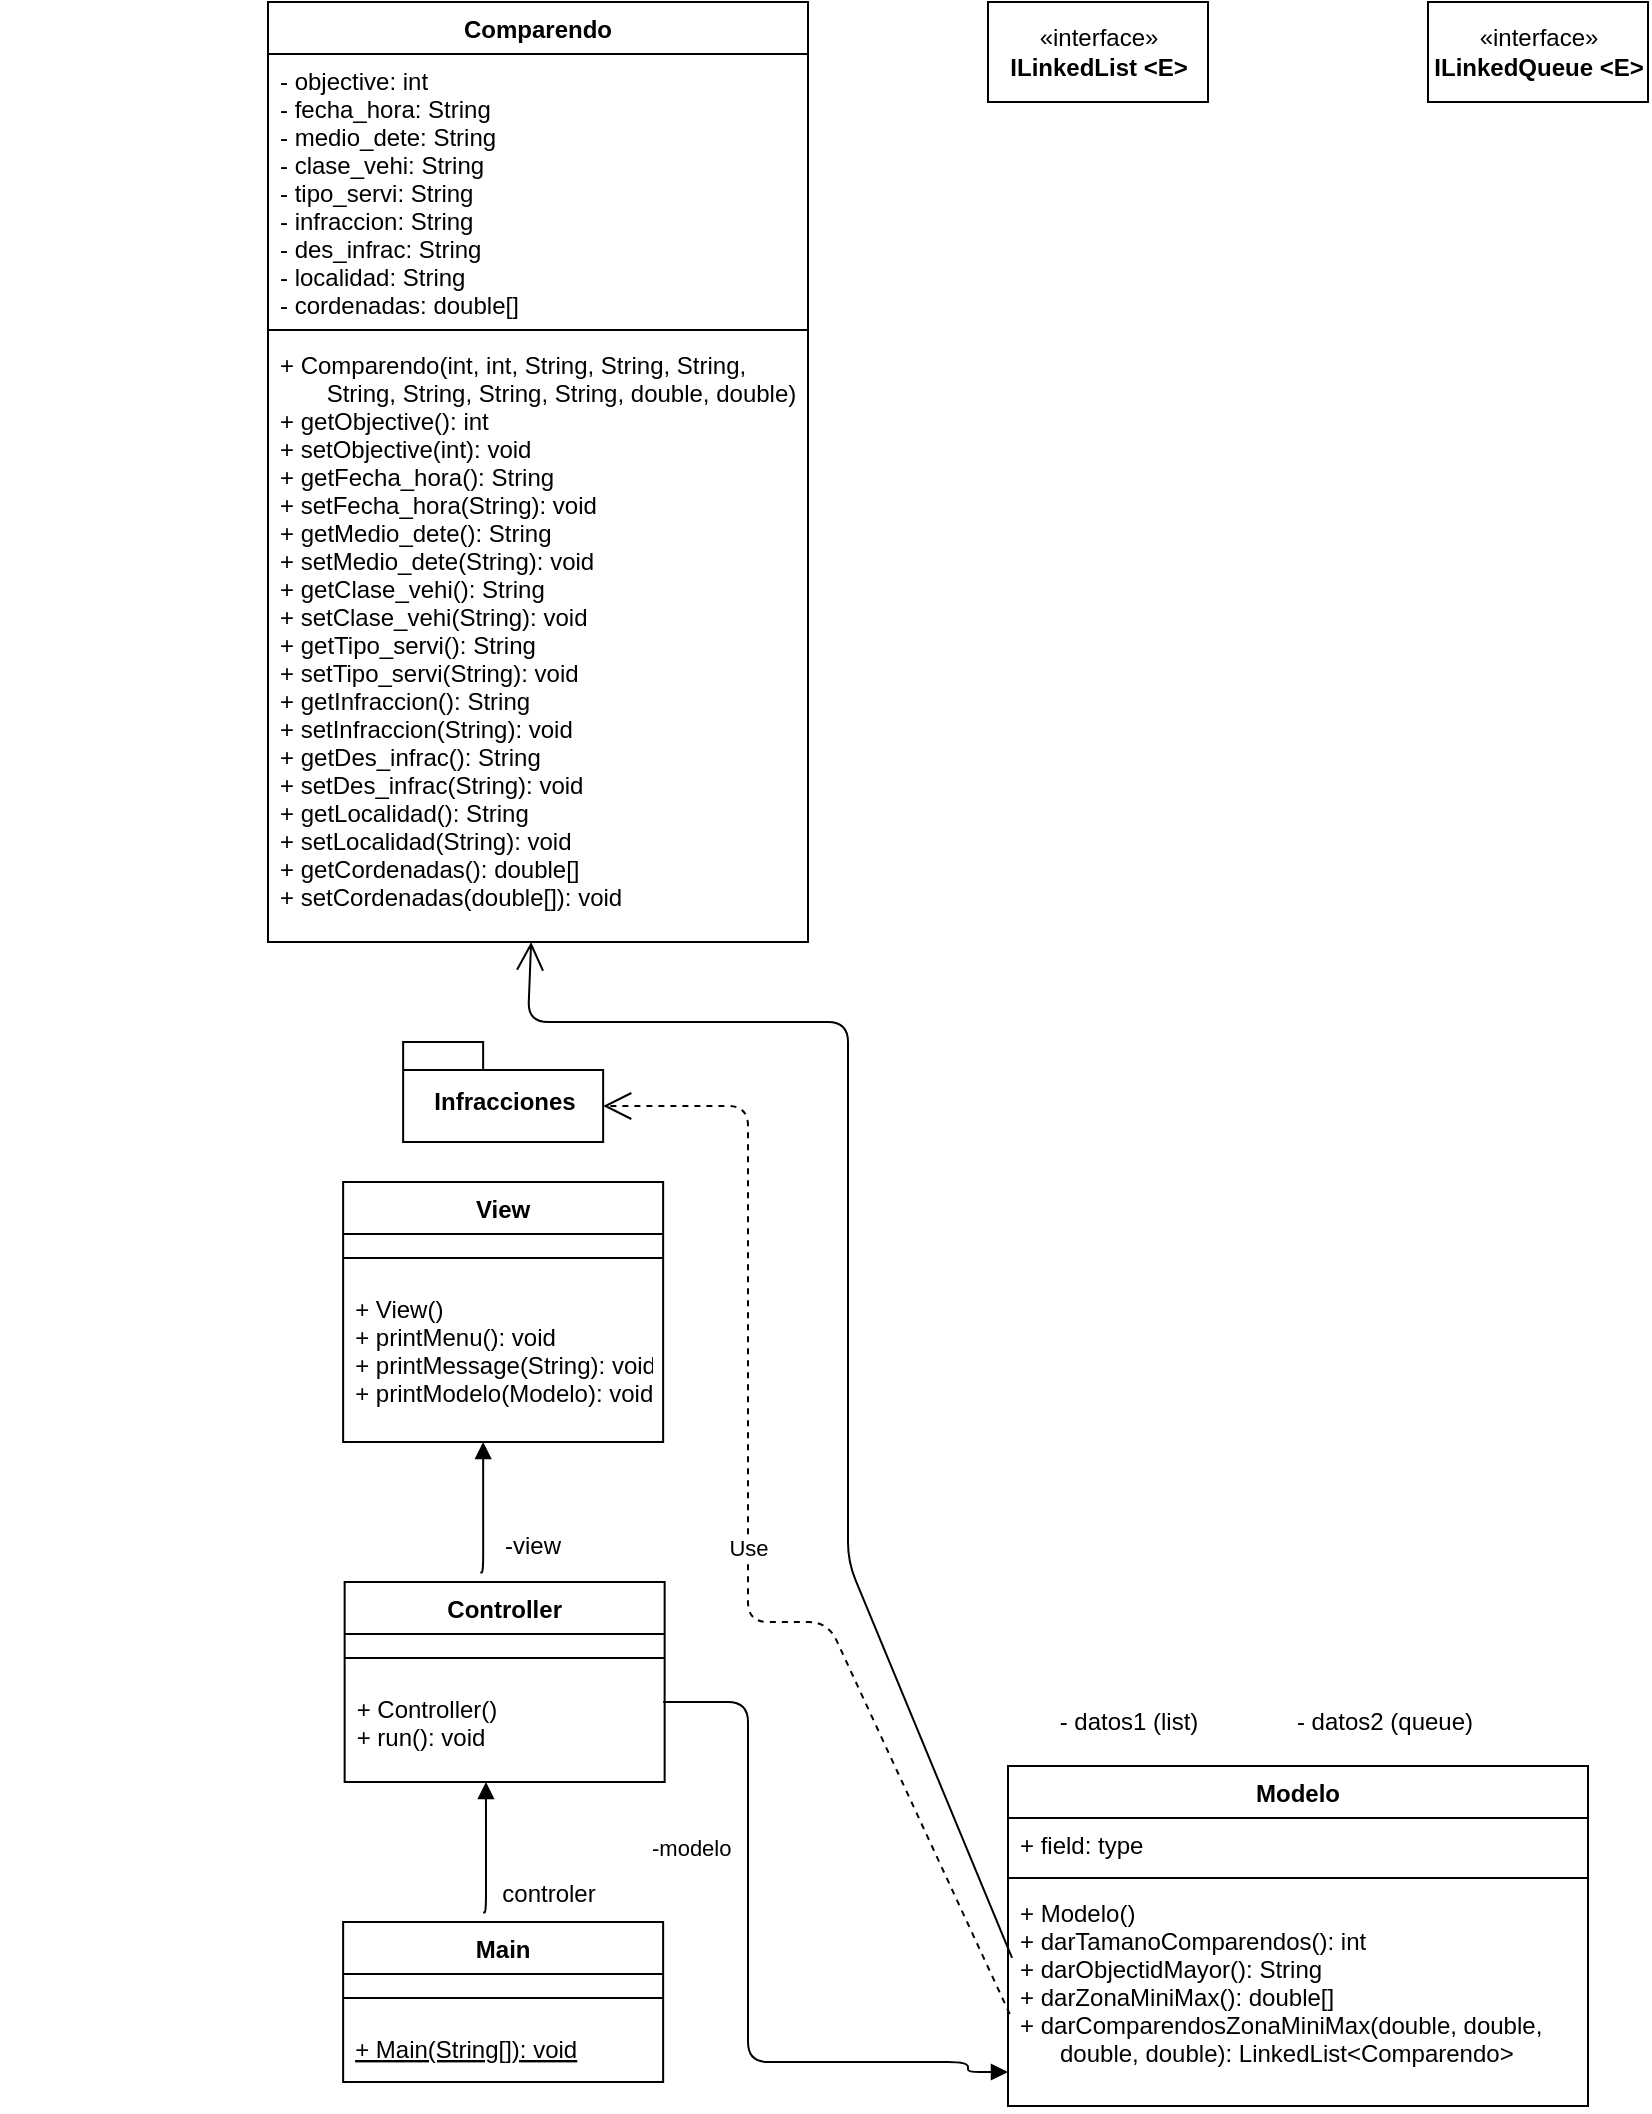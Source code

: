 <mxfile version="12.7.0" type="github"><diagram id="OgD3OtjzdBlAJdrimNEG" name="Page-1"><mxGraphModel dx="1351" dy="849" grid="1" gridSize="10" guides="1" tooltips="1" connect="1" arrows="1" fold="1" page="1" pageScale="1" pageWidth="827" pageHeight="1169" math="0" shadow="0"><root><mxCell id="0"/><mxCell id="1" parent="0"/><mxCell id="CPRBnCA5laABlLX16hOq-6" value="Controller&#xa;" style="swimlane;fontStyle=1;align=center;verticalAlign=top;childLayout=stackLayout;horizontal=1;startSize=26;horizontalStack=0;resizeParent=1;resizeParentMax=0;resizeLast=0;collapsible=1;marginBottom=0;" vertex="1" parent="1"><mxGeometry x="58.32" y="850" width="160" height="100" as="geometry"><mxRectangle x="340" y="630" width="90" height="26" as="alternateBounds"/></mxGeometry></mxCell><mxCell id="CPRBnCA5laABlLX16hOq-8" value="" style="line;strokeWidth=1;fillColor=none;align=left;verticalAlign=middle;spacingTop=-1;spacingLeft=3;spacingRight=3;rotatable=0;labelPosition=right;points=[];portConstraint=eastwest;" vertex="1" parent="CPRBnCA5laABlLX16hOq-6"><mxGeometry y="26" width="160" height="24" as="geometry"/></mxCell><mxCell id="CPRBnCA5laABlLX16hOq-9" value="+ Controller()&#xa;+ run(): void" style="text;strokeColor=none;fillColor=none;align=left;verticalAlign=top;spacingLeft=4;spacingRight=4;overflow=hidden;rotatable=0;points=[[0,0.5],[1,0.5]];portConstraint=eastwest;" vertex="1" parent="CPRBnCA5laABlLX16hOq-6"><mxGeometry y="50" width="160" height="50" as="geometry"/></mxCell><mxCell id="CPRBnCA5laABlLX16hOq-10" value="-modelo" style="endArrow=block;endFill=1;html=1;edgeStyle=orthogonalEdgeStyle;align=left;verticalAlign=top;" edge="1" parent="1"><mxGeometry x="-0.427" y="-50" relative="1" as="geometry"><mxPoint x="217.57" y="910" as="sourcePoint"/><mxPoint x="390" y="1095" as="targetPoint"/><Array as="points"><mxPoint x="260" y="910"/><mxPoint x="260" y="1090"/><mxPoint x="370" y="1090"/><mxPoint x="370" y="1095"/></Array><mxPoint as="offset"/></mxGeometry></mxCell><mxCell id="CPRBnCA5laABlLX16hOq-11" value="" style="resizable=0;html=1;align=left;verticalAlign=bottom;labelBackgroundColor=#ffffff;fontSize=10;" connectable="0" vertex="1" parent="CPRBnCA5laABlLX16hOq-10"><mxGeometry x="-1" relative="1" as="geometry"><mxPoint x="-239.25" as="offset"/></mxGeometry></mxCell><mxCell id="CPRBnCA5laABlLX16hOq-12" value="" style="endArrow=block;endFill=1;html=1;edgeStyle=orthogonalEdgeStyle;align=left;verticalAlign=top;exitX=0.424;exitY=-0.047;exitDx=0;exitDy=0;exitPerimeter=0;" edge="1" parent="1" source="CPRBnCA5laABlLX16hOq-6"><mxGeometry x="-1" relative="1" as="geometry"><mxPoint x="287.57" y="883" as="sourcePoint"/><mxPoint x="127.57" y="780" as="targetPoint"/><Array as="points"><mxPoint x="128" y="845"/></Array></mxGeometry></mxCell><mxCell id="CPRBnCA5laABlLX16hOq-13" value="" style="resizable=0;html=1;align=left;verticalAlign=bottom;labelBackgroundColor=#ffffff;fontSize=10;" connectable="0" vertex="1" parent="CPRBnCA5laABlLX16hOq-12"><mxGeometry x="-1" relative="1" as="geometry"><mxPoint x="-239.25" as="offset"/></mxGeometry></mxCell><mxCell id="CPRBnCA5laABlLX16hOq-15" value="-view" style="text;html=1;align=center;verticalAlign=middle;resizable=0;points=[];labelBackgroundColor=#ffffff;" vertex="1" connectable="0" parent="CPRBnCA5laABlLX16hOq-12"><mxGeometry x="-0.874" y="1" relative="1" as="geometry"><mxPoint x="24.75" y="-10.99" as="offset"/></mxGeometry></mxCell><mxCell id="CPRBnCA5laABlLX16hOq-25" value="Main" style="swimlane;fontStyle=1;align=center;verticalAlign=top;childLayout=stackLayout;horizontal=1;startSize=26;horizontalStack=0;resizeParent=1;resizeParentMax=0;resizeLast=0;collapsible=1;marginBottom=0;" vertex="1" parent="1"><mxGeometry x="57.57" y="1020" width="160" height="80" as="geometry"><mxRectangle x="340" y="630" width="90" height="26" as="alternateBounds"/></mxGeometry></mxCell><mxCell id="CPRBnCA5laABlLX16hOq-26" value="" style="line;strokeWidth=1;fillColor=none;align=left;verticalAlign=middle;spacingTop=-1;spacingLeft=3;spacingRight=3;rotatable=0;labelPosition=right;points=[];portConstraint=eastwest;" vertex="1" parent="CPRBnCA5laABlLX16hOq-25"><mxGeometry y="26" width="160" height="24" as="geometry"/></mxCell><mxCell id="CPRBnCA5laABlLX16hOq-27" value="+ Main(String[]): void" style="text;strokeColor=none;fillColor=none;align=left;verticalAlign=top;spacingLeft=4;spacingRight=4;overflow=hidden;rotatable=0;points=[[0,0.5],[1,0.5]];portConstraint=eastwest;fontStyle=4" vertex="1" parent="CPRBnCA5laABlLX16hOq-25"><mxGeometry y="50" width="160" height="30" as="geometry"/></mxCell><mxCell id="CPRBnCA5laABlLX16hOq-28" value="" style="resizable=0;html=1;align=left;verticalAlign=bottom;labelBackgroundColor=#ffffff;fontSize=10;" connectable="0" vertex="1" parent="1"><mxGeometry x="217.57" y="1060.0" as="geometry"/></mxCell><mxCell id="CPRBnCA5laABlLX16hOq-29" value="" style="resizable=0;html=1;align=left;verticalAlign=bottom;labelBackgroundColor=#ffffff;fontSize=10;" connectable="0" vertex="1" parent="1"><mxGeometry x="57.57" y="1060.0" as="geometry"/></mxCell><mxCell id="CPRBnCA5laABlLX16hOq-30" value="controler" style="text;html=1;align=center;verticalAlign=middle;resizable=0;points=[];labelBackgroundColor=#ffffff;" vertex="1" connectable="0" parent="1"><mxGeometry x="157.566" y="1020.003" as="geometry"><mxPoint x="1.82" y="-13.99" as="offset"/></mxGeometry></mxCell><mxCell id="CPRBnCA5laABlLX16hOq-42" value="View" style="swimlane;fontStyle=1;align=center;verticalAlign=top;childLayout=stackLayout;horizontal=1;startSize=26;horizontalStack=0;resizeParent=1;resizeParentMax=0;resizeLast=0;collapsible=1;marginBottom=0;" vertex="1" parent="1"><mxGeometry x="57.57" y="650" width="160" height="130" as="geometry"><mxRectangle x="340" y="630" width="90" height="26" as="alternateBounds"/></mxGeometry></mxCell><mxCell id="CPRBnCA5laABlLX16hOq-43" value="" style="line;strokeWidth=1;fillColor=none;align=left;verticalAlign=middle;spacingTop=-1;spacingLeft=3;spacingRight=3;rotatable=0;labelPosition=right;points=[];portConstraint=eastwest;" vertex="1" parent="CPRBnCA5laABlLX16hOq-42"><mxGeometry y="26" width="160" height="24" as="geometry"/></mxCell><mxCell id="CPRBnCA5laABlLX16hOq-44" value="+ View()&#xa;+ printMenu(): void&#xa;+ printMessage(String): void&#xa;+ printModelo(Modelo): void" style="text;strokeColor=none;fillColor=none;align=left;verticalAlign=top;spacingLeft=4;spacingRight=4;overflow=hidden;rotatable=0;points=[[0,0.5],[1,0.5]];portConstraint=eastwest;fontStyle=0" vertex="1" parent="CPRBnCA5laABlLX16hOq-42"><mxGeometry y="50" width="160" height="80" as="geometry"/></mxCell><mxCell id="CPRBnCA5laABlLX16hOq-45" value="" style="resizable=0;html=1;align=left;verticalAlign=bottom;labelBackgroundColor=#ffffff;fontSize=10;" connectable="0" vertex="1" parent="1"><mxGeometry x="217.57" y="750.0" as="geometry"/></mxCell><mxCell id="CPRBnCA5laABlLX16hOq-46" value="" style="resizable=0;html=1;align=left;verticalAlign=bottom;labelBackgroundColor=#ffffff;fontSize=10;" connectable="0" vertex="1" parent="1"><mxGeometry x="57.57" y="750.0" as="geometry"/></mxCell><mxCell id="CPRBnCA5laABlLX16hOq-48" value="" style="resizable=0;html=1;align=left;verticalAlign=bottom;labelBackgroundColor=#ffffff;fontSize=10;" connectable="0" vertex="1" parent="1"><mxGeometry x="127.57" y="710" as="geometry"/></mxCell><mxCell id="CPRBnCA5laABlLX16hOq-49" value="Modelo" style="swimlane;fontStyle=1;align=center;verticalAlign=top;childLayout=stackLayout;horizontal=1;startSize=26;horizontalStack=0;resizeParent=1;resizeParentMax=0;resizeLast=0;collapsible=1;marginBottom=0;" vertex="1" parent="1"><mxGeometry x="390" y="942" width="290" height="170" as="geometry"/></mxCell><mxCell id="CPRBnCA5laABlLX16hOq-50" value="+ field: type" style="text;strokeColor=none;fillColor=none;align=left;verticalAlign=top;spacingLeft=4;spacingRight=4;overflow=hidden;rotatable=0;points=[[0,0.5],[1,0.5]];portConstraint=eastwest;" vertex="1" parent="CPRBnCA5laABlLX16hOq-49"><mxGeometry y="26" width="290" height="26" as="geometry"/></mxCell><mxCell id="CPRBnCA5laABlLX16hOq-51" value="" style="line;strokeWidth=1;fillColor=none;align=left;verticalAlign=middle;spacingTop=-1;spacingLeft=3;spacingRight=3;rotatable=0;labelPosition=right;points=[];portConstraint=eastwest;" vertex="1" parent="CPRBnCA5laABlLX16hOq-49"><mxGeometry y="52" width="290" height="8" as="geometry"/></mxCell><mxCell id="CPRBnCA5laABlLX16hOq-52" value="+ Modelo()&#xa;+ darTamanoComparendos(): int&#xa;+ darObjectidMayor(): String&#xa;+ darZonaMiniMax(): double[]&#xa;+ darComparendosZonaMiniMax(double, double, &#xa;      double, double): LinkedList&lt;Comparendo&gt;" style="text;strokeColor=none;fillColor=none;align=left;verticalAlign=top;spacingLeft=4;spacingRight=4;overflow=hidden;rotatable=0;points=[[0,0.5],[1,0.5]];portConstraint=eastwest;" vertex="1" parent="CPRBnCA5laABlLX16hOq-49"><mxGeometry y="60" width="290" height="110" as="geometry"/></mxCell><mxCell id="CPRBnCA5laABlLX16hOq-53" value="- datos1 (list)" style="text;html=1;align=center;verticalAlign=middle;resizable=0;points=[];autosize=1;" vertex="1" parent="1"><mxGeometry x="410" y="910" width="80" height="20" as="geometry"/></mxCell><mxCell id="CPRBnCA5laABlLX16hOq-54" value="- datos2 (queue)" style="text;html=1;align=center;verticalAlign=middle;resizable=0;points=[];autosize=1;" vertex="1" parent="1"><mxGeometry x="528" y="910" width="100" height="20" as="geometry"/></mxCell><mxCell id="CPRBnCA5laABlLX16hOq-55" value="Use" style="endArrow=open;endSize=12;dashed=1;html=1;exitX=0.003;exitY=0.582;exitDx=0;exitDy=0;exitPerimeter=0;entryX=0;entryY=0;entryDx=100;entryDy=32;entryPerimeter=0;" edge="1" parent="1" source="CPRBnCA5laABlLX16hOq-52" target="CPRBnCA5laABlLX16hOq-56"><mxGeometry width="160" relative="1" as="geometry"><mxPoint x="317.57" y="490" as="sourcePoint"/><mxPoint x="187.57" y="550" as="targetPoint"/><Array as="points"><mxPoint x="300" y="870"/><mxPoint x="260" y="870"/><mxPoint x="260" y="612"/></Array></mxGeometry></mxCell><mxCell id="CPRBnCA5laABlLX16hOq-56" value="Infracciones" style="shape=folder;fontStyle=1;spacingTop=10;tabWidth=40;tabHeight=14;tabPosition=left;html=1;" vertex="1" parent="1"><mxGeometry x="87.57" y="580" width="100" height="50" as="geometry"/></mxCell><mxCell id="CPRBnCA5laABlLX16hOq-57" value="" style="endArrow=open;endFill=1;endSize=12;html=1;exitX=0.007;exitY=0.327;exitDx=0;exitDy=0;exitPerimeter=0;" edge="1" parent="1" source="CPRBnCA5laABlLX16hOq-52"><mxGeometry width="160" relative="1" as="geometry"><mxPoint x="307.57" y="550" as="sourcePoint"/><mxPoint x="151.57" y="530" as="targetPoint"/><Array as="points"><mxPoint x="310" y="840"/><mxPoint x="310" y="570"/><mxPoint x="150" y="570"/></Array></mxGeometry></mxCell><mxCell id="CPRBnCA5laABlLX16hOq-58" value="Comparendo&#xa;" style="swimlane;fontStyle=1;align=center;verticalAlign=top;childLayout=stackLayout;horizontal=1;startSize=26;horizontalStack=0;resizeParent=1;resizeParentMax=0;resizeLast=0;collapsible=1;marginBottom=0;" vertex="1" parent="1"><mxGeometry x="20" y="60" width="270" height="470" as="geometry"/></mxCell><mxCell id="CPRBnCA5laABlLX16hOq-59" value="- objective: int&#xa;- fecha_hora: String&#xa;- medio_dete: String&#xa;- clase_vehi: String&#xa;- tipo_servi: String&#xa;- infraccion: String&#xa;- des_infrac: String&#xa;- localidad: String&#xa;- cordenadas: double[]&#xa;" style="text;strokeColor=none;fillColor=none;align=left;verticalAlign=top;spacingLeft=4;spacingRight=4;overflow=hidden;rotatable=0;points=[[0,0.5],[1,0.5]];portConstraint=eastwest;" vertex="1" parent="CPRBnCA5laABlLX16hOq-58"><mxGeometry y="26" width="270" height="134" as="geometry"/></mxCell><mxCell id="CPRBnCA5laABlLX16hOq-60" value="" style="line;strokeWidth=1;fillColor=none;align=left;verticalAlign=middle;spacingTop=-1;spacingLeft=3;spacingRight=3;rotatable=0;labelPosition=right;points=[];portConstraint=eastwest;" vertex="1" parent="CPRBnCA5laABlLX16hOq-58"><mxGeometry y="160" width="270" height="8" as="geometry"/></mxCell><mxCell id="CPRBnCA5laABlLX16hOq-61" value="+ Comparendo(int, int, String, String, String,  &#xa;       String, String, String, String, double, double)&#xa;+ getObjective(): int&#xa;+ setObjective(int): void&#xa;+ getFecha_hora(): String&#xa;+ setFecha_hora(String): void&#xa;+ getMedio_dete(): String&#xa;+ setMedio_dete(String): void&#xa;+ getClase_vehi(): String&#xa;+ setClase_vehi(String): void&#xa;+ getTipo_servi(): String&#xa;+ setTipo_servi(String): void&#xa;+ getInfraccion(): String&#xa;+ setInfraccion(String): void&#xa;+ getDes_infrac(): String&#xa;+ setDes_infrac(String): void&#xa;+ getLocalidad(): String&#xa;+ setLocalidad(String): void&#xa;+ getCordenadas(): double[]&#xa;+ setCordenadas(double[]): void&#xa;&#xa;&#xa;" style="text;strokeColor=none;fillColor=none;align=left;verticalAlign=top;spacingLeft=4;spacingRight=4;overflow=hidden;rotatable=0;points=[[0,0.5],[1,0.5]];portConstraint=eastwest;" vertex="1" parent="CPRBnCA5laABlLX16hOq-58"><mxGeometry y="168" width="270" height="302" as="geometry"/></mxCell><mxCell id="CPRBnCA5laABlLX16hOq-62" value="«interface»&lt;br&gt;&lt;b&gt;ILinkedList &amp;lt;E&amp;gt;&lt;/b&gt;" style="html=1;" vertex="1" parent="1"><mxGeometry x="380" y="60" width="110" height="50" as="geometry"/></mxCell><mxCell id="CPRBnCA5laABlLX16hOq-68" value="" style="endArrow=block;endFill=1;html=1;edgeStyle=orthogonalEdgeStyle;align=left;verticalAlign=top;exitX=0.424;exitY=-0.047;exitDx=0;exitDy=0;exitPerimeter=0;" edge="1" parent="1"><mxGeometry x="-1" relative="1" as="geometry"><mxPoint x="127.57" y="1015.3" as="sourcePoint"/><mxPoint x="128.98" y="950" as="targetPoint"/><Array as="points"><mxPoint x="129.41" y="1015"/></Array></mxGeometry></mxCell><mxCell id="CPRBnCA5laABlLX16hOq-69" value="" style="resizable=0;html=1;align=left;verticalAlign=bottom;labelBackgroundColor=#ffffff;fontSize=10;" connectable="0" vertex="1" parent="CPRBnCA5laABlLX16hOq-68"><mxGeometry x="-1" relative="1" as="geometry"><mxPoint x="-239.25" as="offset"/></mxGeometry></mxCell><mxCell id="CPRBnCA5laABlLX16hOq-71" value="«interface»&lt;br&gt;&lt;b&gt;ILinkedQueue &amp;lt;E&amp;gt;&lt;/b&gt;" style="html=1;" vertex="1" parent="1"><mxGeometry x="600" y="60" width="110" height="50" as="geometry"/></mxCell></root></mxGraphModel></diagram></mxfile>